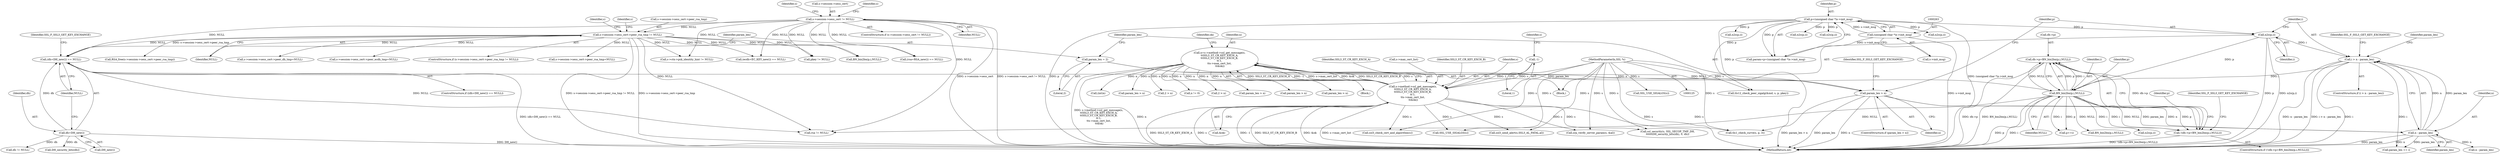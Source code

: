 digraph "0_openssl_b15f8769644b00ef7283521593360b7b2135cb63@pointer" {
"1000970" [label="(Call,dh->p=BN_bin2bn(p,i,NULL))"];
"1000974" [label="(Call,BN_bin2bn(p,i,NULL))"];
"1000951" [label="(Call,n2s(p,i))"];
"1000260" [label="(Call,p=(unsigned char *)s->init_msg)"];
"1000262" [label="(Call,(unsigned char *)s->init_msg)"];
"1000955" [label="(Call,i > n - param_len)"];
"1000957" [label="(Call,n - param_len)"];
"1000943" [label="(Call,param_len > n)"];
"1000939" [label="(Call,param_len = 2)"];
"1000177" [label="(Call,n=s->method->ssl_get_message(s,\n\t\tSSL3_ST_CR_KEY_EXCH_A,\n\t\tSSL3_ST_CR_KEY_EXCH_B,\n\t\t-1,\n\t\ts->max_cert_list,\n \t\t&ok))"];
"1000179" [label="(Call,s->method->ssl_get_message(s,\n\t\tSSL3_ST_CR_KEY_EXCH_A,\n\t\tSSL3_ST_CR_KEY_EXCH_B,\n\t\t-1,\n\t\ts->max_cert_list,\n \t\t&ok))"];
"1000126" [label="(MethodParameterIn,SSL *s)"];
"1000183" [label="(Call,-1)"];
"1000929" [label="(Call,(dh=DH_new()) == NULL)"];
"1000930" [label="(Call,dh=DH_new())"];
"1000277" [label="(Call,s->session->sess_cert->peer_rsa_tmp != NULL)"];
"1000268" [label="(Call,s->session->sess_cert != NULL)"];
"1000969" [label="(Call,!(dh->p=BN_bin2bn(p,i,NULL)))"];
"1000977" [label="(Identifier,NULL)"];
"1000182" [label="(Identifier,SSL3_ST_CR_KEY_EXCH_B)"];
"1000943" [label="(Call,param_len > n)"];
"1000258" [label="(Call,param=p=(unsigned char *)s->init_msg)"];
"1000930" [label="(Call,dh=DH_new())"];
"1000186" [label="(Identifier,s)"];
"1000965" [label="(Call,param_len += i)"];
"1000277" [label="(Call,s->session->sess_cert->peer_rsa_tmp != NULL)"];
"1000944" [label="(Identifier,param_len)"];
"1001436" [label="(Call,tls12_check_peer_sigalg(&md, s, p, pkey))"];
"1001203" [label="(Call,tls1_check_curve(s, p, 3))"];
"1000511" [label="(Call,param_len > n)"];
"1000178" [label="(Identifier,n)"];
"1001416" [label="(Call,pkey != NULL)"];
"1000952" [label="(Identifier,p)"];
"1000948" [label="(Identifier,SSL_F_SSL3_GET_KEY_EXCHANGE)"];
"1000976" [label="(Identifier,i)"];
"1000956" [label="(Identifier,i)"];
"1000179" [label="(Call,s->method->ssl_get_message(s,\n\t\tSSL3_ST_CR_KEY_EXCH_A,\n\t\tSSL3_ST_CR_KEY_EXCH_B,\n\t\t-1,\n\t\ts->max_cert_list,\n \t\t&ok))"];
"1000958" [label="(Identifier,n)"];
"1001514" [label="(Call,SSL_USE_SIGALGS(s))"];
"1001426" [label="(Call,2 > n)"];
"1000983" [label="(Call,p+=i)"];
"1001729" [label="(Call,ssl3_send_alert(s,SSL3_AL_FATAL,al))"];
"1000126" [label="(MethodParameterIn,SSL *s)"];
"1000287" [label="(Call,RSA_free(s->session->sess_cert->peer_rsa_tmp))"];
"1000321" [label="(Call,s->session->sess_cert->peer_dh_tmp=NULL)"];
"1000942" [label="(ControlStructure,if (param_len > n))"];
"1001743" [label="(Call,dh != NULL)"];
"1000971" [label="(Call,dh->p)"];
"1000929" [label="(Call,(dh=DH_new()) == NULL)"];
"1001179" [label="(Call,(ecdh=EC_KEY_new()) == NULL)"];
"1000177" [label="(Call,n=s->method->ssl_get_message(s,\n\t\tSSL3_ST_CR_KEY_EXCH_A,\n\t\tSSL3_ST_CR_KEY_EXCH_B,\n\t\t-1,\n\t\ts->max_cert_list,\n \t\t&ok))"];
"1001713" [label="(Call,n != 0)"];
"1000291" [label="(Identifier,s)"];
"1000962" [label="(Identifier,SSL_F_SSL3_GET_KEY_EXCHANGE)"];
"1001421" [label="(Call,SSL_USE_SIGALGS(s))"];
"1000940" [label="(Identifier,param_len)"];
"1000458" [label="(Call,s->ctx->psk_identity_hint != NULL)"];
"1000414" [label="(Call,n2s(p,i))"];
"1001471" [label="(Call,2 > n)"];
"1000406" [label="(Call,param_len > n)"];
"1000787" [label="(Call,param_len > n)"];
"1000308" [label="(Identifier,s)"];
"1001092" [label="(Call,DH_security_bits(dh))"];
"1000955" [label="(Call,i > n - param_len)"];
"1000264" [label="(Call,s->init_msg)"];
"1000966" [label="(Identifier,param_len)"];
"1000544" [label="(Call,BN_bin2bn(p,i,NULL))"];
"1000959" [label="(Identifier,param_len)"];
"1000933" [label="(Identifier,NULL)"];
"1000192" [label="(Identifier,ok)"];
"1000260" [label="(Call,p=(unsigned char *)s->init_msg)"];
"1001089" [label="(Call,ssl_security(s, SSL_SECOP_TMP_DH,\n\t\t\t\t\t\tDH_security_bits(dh), 0, dh))"];
"1000361" [label="(Identifier,s)"];
"1000941" [label="(Literal,2)"];
"1000285" [label="(Identifier,NULL)"];
"1000936" [label="(Identifier,SSL_F_SSL3_GET_KEY_EXCHANGE)"];
"1000281" [label="(Identifier,s)"];
"1001193" [label="(Call,param_len > n)"];
"1000945" [label="(Identifier,n)"];
"1001706" [label="(Call,ssl3_check_cert_and_algorithm(s))"];
"1000984" [label="(Identifier,p)"];
"1000939" [label="(Call,param_len = 2)"];
"1000795" [label="(Call,n2s(p,i))"];
"1000183" [label="(Call,-1)"];
"1000975" [label="(Identifier,p)"];
"1000931" [label="(Identifier,dh)"];
"1000127" [label="(Block,)"];
"1001479" [label="(Call,n2s(p,i))"];
"1000347" [label="(Call,s->session->sess_cert->peer_ecdh_tmp=NULL)"];
"1000269" [label="(Call,s->session->sess_cert)"];
"1000268" [label="(Call,s->session->sess_cert != NULL)"];
"1000932" [label="(Call,DH_new())"];
"1000274" [label="(Identifier,NULL)"];
"1000974" [label="(Call,BN_bin2bn(p,i,NULL))"];
"1000276" [label="(ControlStructure,if (s->session->sess_cert->peer_rsa_tmp != NULL))"];
"1000262" [label="(Call,(unsigned char *)s->init_msg)"];
"1001764" [label="(MethodReturn,int)"];
"1000519" [label="(Call,n2s(p,i))"];
"1000278" [label="(Call,s->session->sess_cert->peer_rsa_tmp)"];
"1000989" [label="(Call,n - param_len)"];
"1000188" [label="(Call,&ok)"];
"1000969" [label="(Call,!(dh->p=BN_bin2bn(p,i,NULL)))"];
"1000267" [label="(ControlStructure,if (s->session->sess_cert != NULL))"];
"1000194" [label="(Call,(int)n)"];
"1000180" [label="(Identifier,s)"];
"1000968" [label="(ControlStructure,if (!(dh->p=BN_bin2bn(p,i,NULL))))"];
"1000295" [label="(Call,s->session->sess_cert->peer_rsa_tmp=NULL)"];
"1000970" [label="(Call,dh->p=BN_bin2bn(p,i,NULL))"];
"1000184" [label="(Literal,1)"];
"1001023" [label="(Call,BN_bin2bn(p,i,NULL))"];
"1000954" [label="(ControlStructure,if (i > n - param_len))"];
"1000953" [label="(Identifier,i)"];
"1000951" [label="(Call,n2s(p,i))"];
"1000927" [label="(Block,)"];
"1001737" [label="(Call,rsa != NULL)"];
"1001000" [label="(Call,n2s(p,i))"];
"1000957" [label="(Call,n - param_len)"];
"1000928" [label="(ControlStructure,if ((dh=DH_new()) == NULL))"];
"1000261" [label="(Identifier,p)"];
"1000185" [label="(Call,s->max_cert_list)"];
"1000980" [label="(Identifier,SSL_F_SSL3_GET_KEY_EXCHANGE)"];
"1000773" [label="(Call,(rsa=RSA_new()) == NULL)"];
"1000181" [label="(Identifier,SSL3_ST_CR_KEY_EXCH_A)"];
"1000720" [label="(Call,srp_verify_server_param(s, &al))"];
"1000970" -> "1000969"  [label="AST: "];
"1000970" -> "1000974"  [label="CFG: "];
"1000971" -> "1000970"  [label="AST: "];
"1000974" -> "1000970"  [label="AST: "];
"1000969" -> "1000970"  [label="CFG: "];
"1000970" -> "1001764"  [label="DDG: BN_bin2bn(p,i,NULL)"];
"1000970" -> "1001764"  [label="DDG: dh->p"];
"1000970" -> "1000969"  [label="DDG: dh->p"];
"1000974" -> "1000970"  [label="DDG: p"];
"1000974" -> "1000970"  [label="DDG: i"];
"1000974" -> "1000970"  [label="DDG: NULL"];
"1000974" -> "1000977"  [label="CFG: "];
"1000975" -> "1000974"  [label="AST: "];
"1000976" -> "1000974"  [label="AST: "];
"1000977" -> "1000974"  [label="AST: "];
"1000974" -> "1001764"  [label="DDG: p"];
"1000974" -> "1001764"  [label="DDG: i"];
"1000974" -> "1000969"  [label="DDG: p"];
"1000974" -> "1000969"  [label="DDG: i"];
"1000974" -> "1000969"  [label="DDG: NULL"];
"1000951" -> "1000974"  [label="DDG: p"];
"1000955" -> "1000974"  [label="DDG: i"];
"1000929" -> "1000974"  [label="DDG: NULL"];
"1000974" -> "1000983"  [label="DDG: i"];
"1000974" -> "1000983"  [label="DDG: p"];
"1000974" -> "1001000"  [label="DDG: i"];
"1000974" -> "1001023"  [label="DDG: NULL"];
"1000974" -> "1001737"  [label="DDG: NULL"];
"1000951" -> "1000927"  [label="AST: "];
"1000951" -> "1000953"  [label="CFG: "];
"1000952" -> "1000951"  [label="AST: "];
"1000953" -> "1000951"  [label="AST: "];
"1000956" -> "1000951"  [label="CFG: "];
"1000951" -> "1001764"  [label="DDG: p"];
"1000951" -> "1001764"  [label="DDG: n2s(p,i)"];
"1000260" -> "1000951"  [label="DDG: p"];
"1000951" -> "1000955"  [label="DDG: i"];
"1000260" -> "1000258"  [label="AST: "];
"1000260" -> "1000262"  [label="CFG: "];
"1000261" -> "1000260"  [label="AST: "];
"1000262" -> "1000260"  [label="AST: "];
"1000258" -> "1000260"  [label="CFG: "];
"1000260" -> "1001764"  [label="DDG: (unsigned char *)s->init_msg"];
"1000260" -> "1001764"  [label="DDG: p"];
"1000260" -> "1000258"  [label="DDG: p"];
"1000262" -> "1000260"  [label="DDG: s->init_msg"];
"1000260" -> "1000414"  [label="DDG: p"];
"1000260" -> "1000519"  [label="DDG: p"];
"1000260" -> "1000795"  [label="DDG: p"];
"1000260" -> "1001203"  [label="DDG: p"];
"1000260" -> "1001436"  [label="DDG: p"];
"1000260" -> "1001479"  [label="DDG: p"];
"1000262" -> "1000264"  [label="CFG: "];
"1000263" -> "1000262"  [label="AST: "];
"1000264" -> "1000262"  [label="AST: "];
"1000262" -> "1001764"  [label="DDG: s->init_msg"];
"1000262" -> "1000258"  [label="DDG: s->init_msg"];
"1000955" -> "1000954"  [label="AST: "];
"1000955" -> "1000957"  [label="CFG: "];
"1000956" -> "1000955"  [label="AST: "];
"1000957" -> "1000955"  [label="AST: "];
"1000962" -> "1000955"  [label="CFG: "];
"1000966" -> "1000955"  [label="CFG: "];
"1000955" -> "1001764"  [label="DDG: n - param_len"];
"1000955" -> "1001764"  [label="DDG: i > n - param_len"];
"1000955" -> "1001764"  [label="DDG: i"];
"1000957" -> "1000955"  [label="DDG: n"];
"1000957" -> "1000955"  [label="DDG: param_len"];
"1000955" -> "1000965"  [label="DDG: i"];
"1000957" -> "1000959"  [label="CFG: "];
"1000958" -> "1000957"  [label="AST: "];
"1000959" -> "1000957"  [label="AST: "];
"1000957" -> "1001764"  [label="DDG: n"];
"1000957" -> "1001764"  [label="DDG: param_len"];
"1000943" -> "1000957"  [label="DDG: n"];
"1000943" -> "1000957"  [label="DDG: param_len"];
"1000957" -> "1000965"  [label="DDG: param_len"];
"1000957" -> "1000989"  [label="DDG: n"];
"1000943" -> "1000942"  [label="AST: "];
"1000943" -> "1000945"  [label="CFG: "];
"1000944" -> "1000943"  [label="AST: "];
"1000945" -> "1000943"  [label="AST: "];
"1000948" -> "1000943"  [label="CFG: "];
"1000952" -> "1000943"  [label="CFG: "];
"1000943" -> "1001764"  [label="DDG: param_len > n"];
"1000943" -> "1001764"  [label="DDG: param_len"];
"1000943" -> "1001764"  [label="DDG: n"];
"1000939" -> "1000943"  [label="DDG: param_len"];
"1000177" -> "1000943"  [label="DDG: n"];
"1000939" -> "1000927"  [label="AST: "];
"1000939" -> "1000941"  [label="CFG: "];
"1000940" -> "1000939"  [label="AST: "];
"1000941" -> "1000939"  [label="AST: "];
"1000944" -> "1000939"  [label="CFG: "];
"1000177" -> "1000127"  [label="AST: "];
"1000177" -> "1000179"  [label="CFG: "];
"1000178" -> "1000177"  [label="AST: "];
"1000179" -> "1000177"  [label="AST: "];
"1000192" -> "1000177"  [label="CFG: "];
"1000177" -> "1001764"  [label="DDG: n"];
"1000177" -> "1001764"  [label="DDG: s->method->ssl_get_message(s,\n\t\tSSL3_ST_CR_KEY_EXCH_A,\n\t\tSSL3_ST_CR_KEY_EXCH_B,\n\t\t-1,\n\t\ts->max_cert_list,\n \t\t&ok)"];
"1000179" -> "1000177"  [label="DDG: SSL3_ST_CR_KEY_EXCH_A"];
"1000179" -> "1000177"  [label="DDG: -1"];
"1000179" -> "1000177"  [label="DDG: s->max_cert_list"];
"1000179" -> "1000177"  [label="DDG: &ok"];
"1000179" -> "1000177"  [label="DDG: SSL3_ST_CR_KEY_EXCH_B"];
"1000179" -> "1000177"  [label="DDG: s"];
"1000177" -> "1000194"  [label="DDG: n"];
"1000177" -> "1000406"  [label="DDG: n"];
"1000177" -> "1000511"  [label="DDG: n"];
"1000177" -> "1000787"  [label="DDG: n"];
"1000177" -> "1001193"  [label="DDG: n"];
"1000177" -> "1001426"  [label="DDG: n"];
"1000177" -> "1001471"  [label="DDG: n"];
"1000177" -> "1001713"  [label="DDG: n"];
"1000179" -> "1000188"  [label="CFG: "];
"1000180" -> "1000179"  [label="AST: "];
"1000181" -> "1000179"  [label="AST: "];
"1000182" -> "1000179"  [label="AST: "];
"1000183" -> "1000179"  [label="AST: "];
"1000185" -> "1000179"  [label="AST: "];
"1000188" -> "1000179"  [label="AST: "];
"1000179" -> "1001764"  [label="DDG: SSL3_ST_CR_KEY_EXCH_B"];
"1000179" -> "1001764"  [label="DDG: &ok"];
"1000179" -> "1001764"  [label="DDG: s->max_cert_list"];
"1000179" -> "1001764"  [label="DDG: SSL3_ST_CR_KEY_EXCH_A"];
"1000179" -> "1001764"  [label="DDG: s"];
"1000179" -> "1001764"  [label="DDG: -1"];
"1000126" -> "1000179"  [label="DDG: s"];
"1000183" -> "1000179"  [label="DDG: 1"];
"1000179" -> "1000720"  [label="DDG: s"];
"1000179" -> "1001089"  [label="DDG: s"];
"1000179" -> "1001203"  [label="DDG: s"];
"1000179" -> "1001421"  [label="DDG: s"];
"1000179" -> "1001706"  [label="DDG: s"];
"1000179" -> "1001729"  [label="DDG: s"];
"1000126" -> "1000125"  [label="AST: "];
"1000126" -> "1001764"  [label="DDG: s"];
"1000126" -> "1000720"  [label="DDG: s"];
"1000126" -> "1001089"  [label="DDG: s"];
"1000126" -> "1001203"  [label="DDG: s"];
"1000126" -> "1001421"  [label="DDG: s"];
"1000126" -> "1001436"  [label="DDG: s"];
"1000126" -> "1001514"  [label="DDG: s"];
"1000126" -> "1001706"  [label="DDG: s"];
"1000126" -> "1001729"  [label="DDG: s"];
"1000183" -> "1000184"  [label="CFG: "];
"1000184" -> "1000183"  [label="AST: "];
"1000186" -> "1000183"  [label="CFG: "];
"1000929" -> "1000928"  [label="AST: "];
"1000929" -> "1000933"  [label="CFG: "];
"1000930" -> "1000929"  [label="AST: "];
"1000933" -> "1000929"  [label="AST: "];
"1000936" -> "1000929"  [label="CFG: "];
"1000940" -> "1000929"  [label="CFG: "];
"1000929" -> "1001764"  [label="DDG: (dh=DH_new()) == NULL"];
"1000930" -> "1000929"  [label="DDG: dh"];
"1000277" -> "1000929"  [label="DDG: NULL"];
"1000268" -> "1000929"  [label="DDG: NULL"];
"1000929" -> "1001737"  [label="DDG: NULL"];
"1000930" -> "1000932"  [label="CFG: "];
"1000931" -> "1000930"  [label="AST: "];
"1000932" -> "1000930"  [label="AST: "];
"1000933" -> "1000930"  [label="CFG: "];
"1000930" -> "1001764"  [label="DDG: DH_new()"];
"1000930" -> "1001092"  [label="DDG: dh"];
"1000930" -> "1001743"  [label="DDG: dh"];
"1000277" -> "1000276"  [label="AST: "];
"1000277" -> "1000285"  [label="CFG: "];
"1000278" -> "1000277"  [label="AST: "];
"1000285" -> "1000277"  [label="AST: "];
"1000291" -> "1000277"  [label="CFG: "];
"1000308" -> "1000277"  [label="CFG: "];
"1000277" -> "1001764"  [label="DDG: s->session->sess_cert->peer_rsa_tmp"];
"1000277" -> "1001764"  [label="DDG: s->session->sess_cert->peer_rsa_tmp != NULL"];
"1000268" -> "1000277"  [label="DDG: NULL"];
"1000277" -> "1000287"  [label="DDG: s->session->sess_cert->peer_rsa_tmp"];
"1000277" -> "1000295"  [label="DDG: NULL"];
"1000277" -> "1000321"  [label="DDG: NULL"];
"1000277" -> "1000347"  [label="DDG: NULL"];
"1000277" -> "1000458"  [label="DDG: NULL"];
"1000277" -> "1000544"  [label="DDG: NULL"];
"1000277" -> "1000773"  [label="DDG: NULL"];
"1000277" -> "1001179"  [label="DDG: NULL"];
"1000277" -> "1001416"  [label="DDG: NULL"];
"1000277" -> "1001737"  [label="DDG: NULL"];
"1000268" -> "1000267"  [label="AST: "];
"1000268" -> "1000274"  [label="CFG: "];
"1000269" -> "1000268"  [label="AST: "];
"1000274" -> "1000268"  [label="AST: "];
"1000281" -> "1000268"  [label="CFG: "];
"1000361" -> "1000268"  [label="CFG: "];
"1000268" -> "1001764"  [label="DDG: s->session->sess_cert"];
"1000268" -> "1001764"  [label="DDG: s->session->sess_cert != NULL"];
"1000268" -> "1000458"  [label="DDG: NULL"];
"1000268" -> "1000544"  [label="DDG: NULL"];
"1000268" -> "1000773"  [label="DDG: NULL"];
"1000268" -> "1001179"  [label="DDG: NULL"];
"1000268" -> "1001416"  [label="DDG: NULL"];
"1000268" -> "1001737"  [label="DDG: NULL"];
"1000969" -> "1000968"  [label="AST: "];
"1000980" -> "1000969"  [label="CFG: "];
"1000984" -> "1000969"  [label="CFG: "];
"1000969" -> "1001764"  [label="DDG: !(dh->p=BN_bin2bn(p,i,NULL))"];
}
